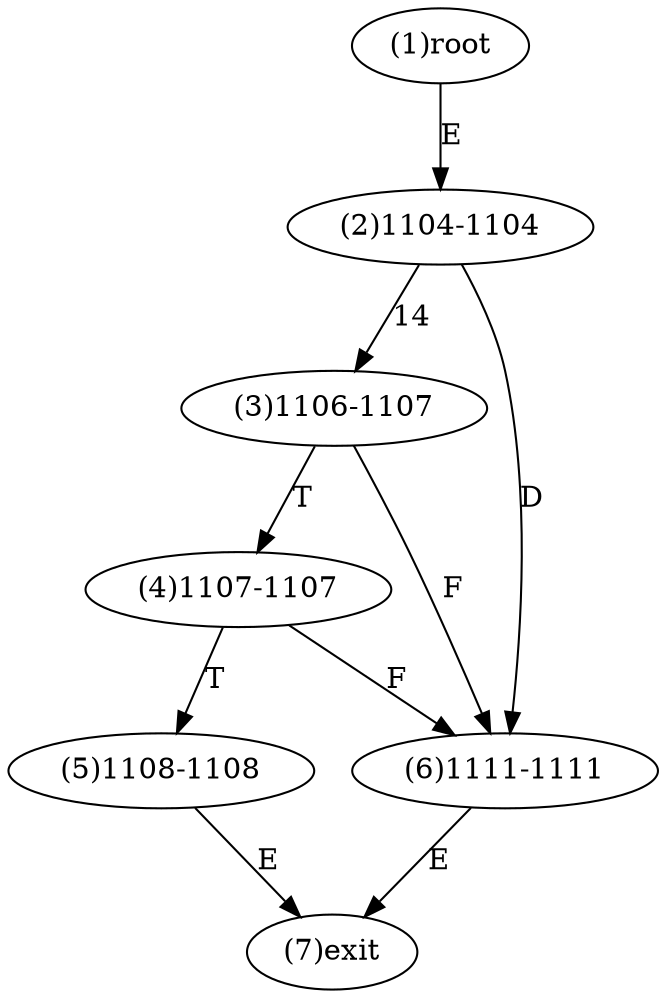 digraph "" { 
1[ label="(1)root"];
2[ label="(2)1104-1104"];
3[ label="(3)1106-1107"];
4[ label="(4)1107-1107"];
5[ label="(5)1108-1108"];
6[ label="(6)1111-1111"];
7[ label="(7)exit"];
1->2[ label="E"];
2->3[ label="14"];
2->6[ label="D"];
3->6[ label="F"];
3->4[ label="T"];
4->6[ label="F"];
4->5[ label="T"];
5->7[ label="E"];
6->7[ label="E"];
}